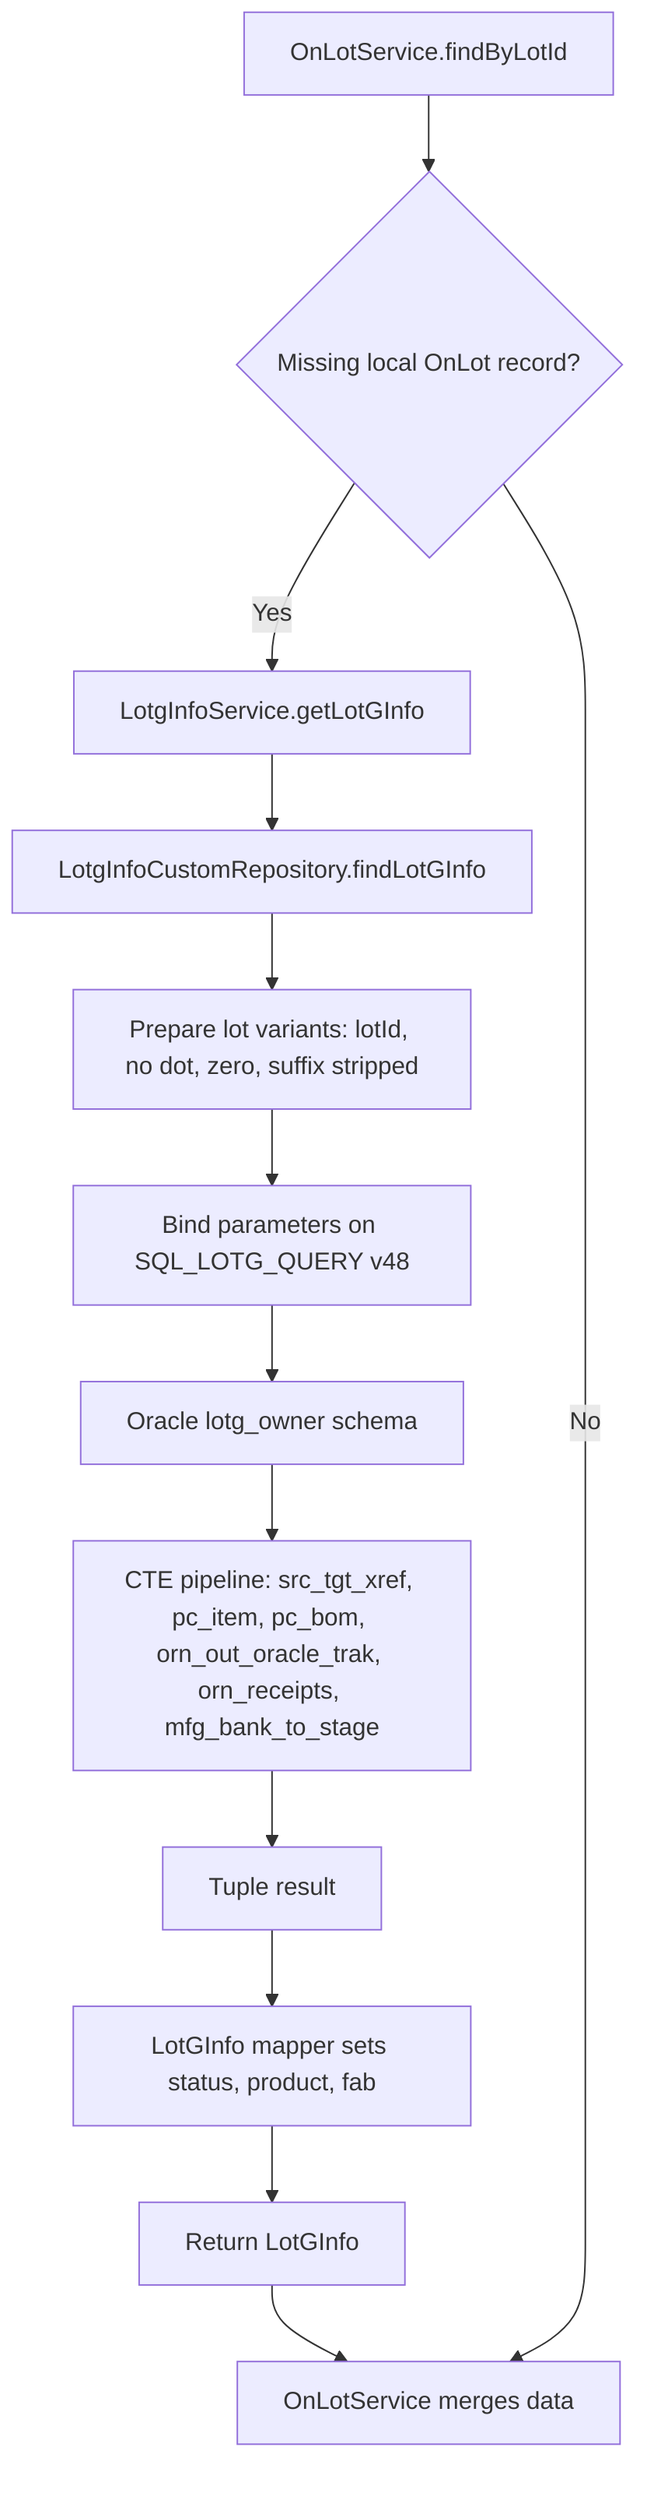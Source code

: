 flowchart TD
    A[OnLotService.findByLotId] --> B{Missing local OnLot record?}
    B -- Yes --> C[LotgInfoService.getLotGInfo]
    C --> D[LotgInfoCustomRepository.findLotGInfo]
    D --> E[Prepare lot variants: lotId, no dot, zero, suffix stripped]
    E --> F[Bind parameters on SQL_LOTG_QUERY v48]
    F --> G[Oracle lotg_owner schema]
    G --> H[CTE pipeline: src_tgt_xref, pc_item, pc_bom, orn_out_oracle_trak, orn_receipts, mfg_bank_to_stage]
    H --> I[Tuple result]
    I --> J[LotGInfo mapper sets status, product, fab]
    J --> K[Return LotGInfo]
    K --> L[OnLotService merges data]
    B -- No --> L